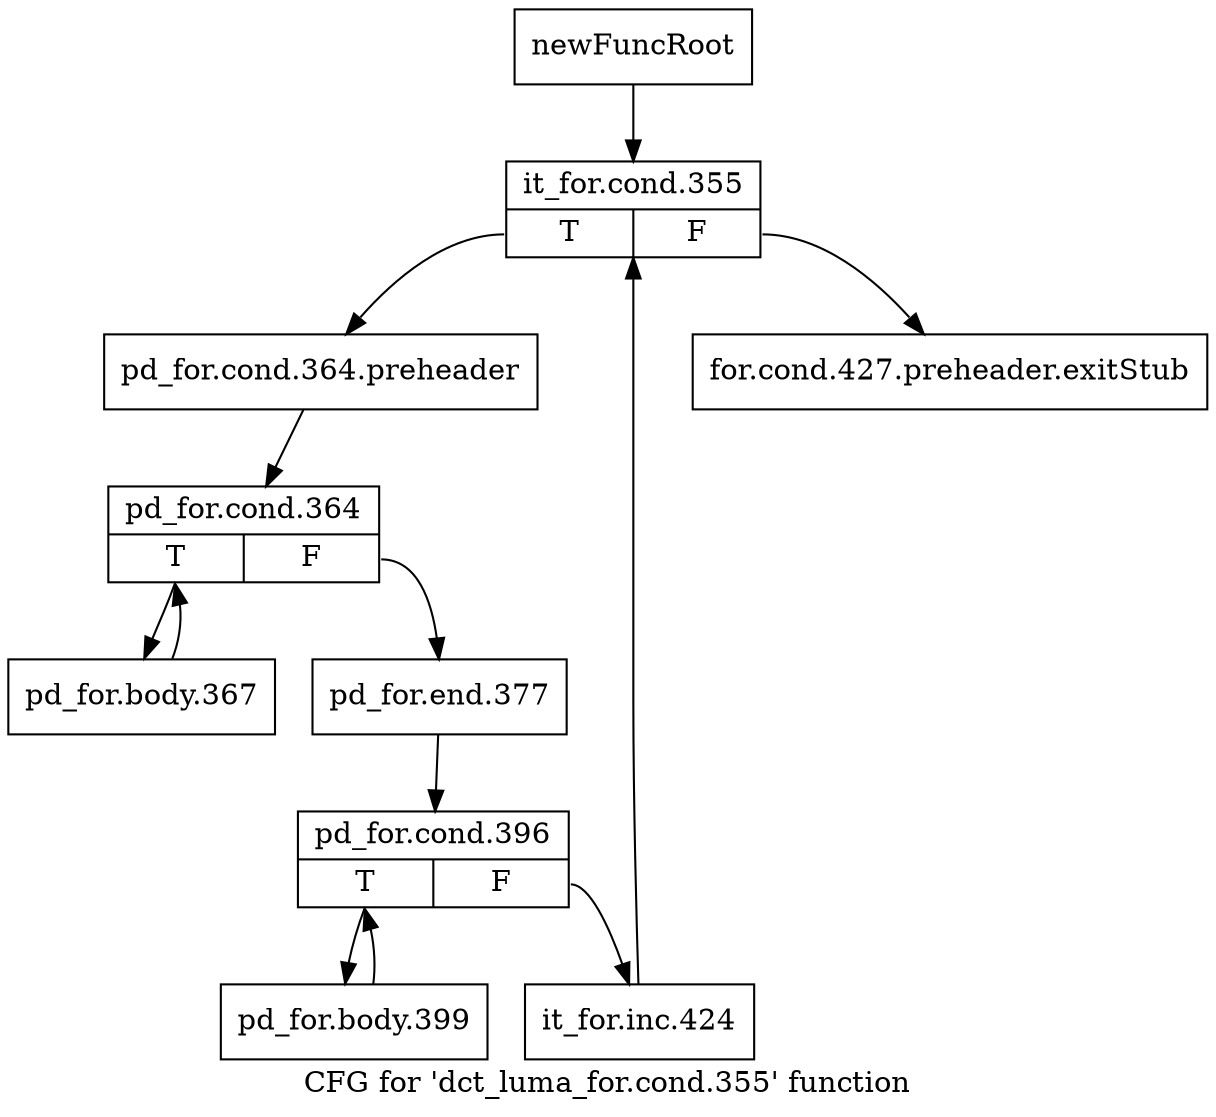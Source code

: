 digraph "CFG for 'dct_luma_for.cond.355' function" {
	label="CFG for 'dct_luma_for.cond.355' function";

	Node0x1f1eed0 [shape=record,label="{newFuncRoot}"];
	Node0x1f1eed0 -> Node0x1f1ef70;
	Node0x1f1ef20 [shape=record,label="{for.cond.427.preheader.exitStub}"];
	Node0x1f1ef70 [shape=record,label="{it_for.cond.355|{<s0>T|<s1>F}}"];
	Node0x1f1ef70:s0 -> Node0x1f1efc0;
	Node0x1f1ef70:s1 -> Node0x1f1ef20;
	Node0x1f1efc0 [shape=record,label="{pd_for.cond.364.preheader}"];
	Node0x1f1efc0 -> Node0x1f1f010;
	Node0x1f1f010 [shape=record,label="{pd_for.cond.364|{<s0>T|<s1>F}}"];
	Node0x1f1f010:s0 -> Node0x1f1f1a0;
	Node0x1f1f010:s1 -> Node0x1f1f060;
	Node0x1f1f060 [shape=record,label="{pd_for.end.377}"];
	Node0x1f1f060 -> Node0x1f1f0b0;
	Node0x1f1f0b0 [shape=record,label="{pd_for.cond.396|{<s0>T|<s1>F}}"];
	Node0x1f1f0b0:s0 -> Node0x1f1f150;
	Node0x1f1f0b0:s1 -> Node0x1f1f100;
	Node0x1f1f100 [shape=record,label="{it_for.inc.424}"];
	Node0x1f1f100 -> Node0x1f1ef70;
	Node0x1f1f150 [shape=record,label="{pd_for.body.399}"];
	Node0x1f1f150 -> Node0x1f1f0b0;
	Node0x1f1f1a0 [shape=record,label="{pd_for.body.367}"];
	Node0x1f1f1a0 -> Node0x1f1f010;
}
